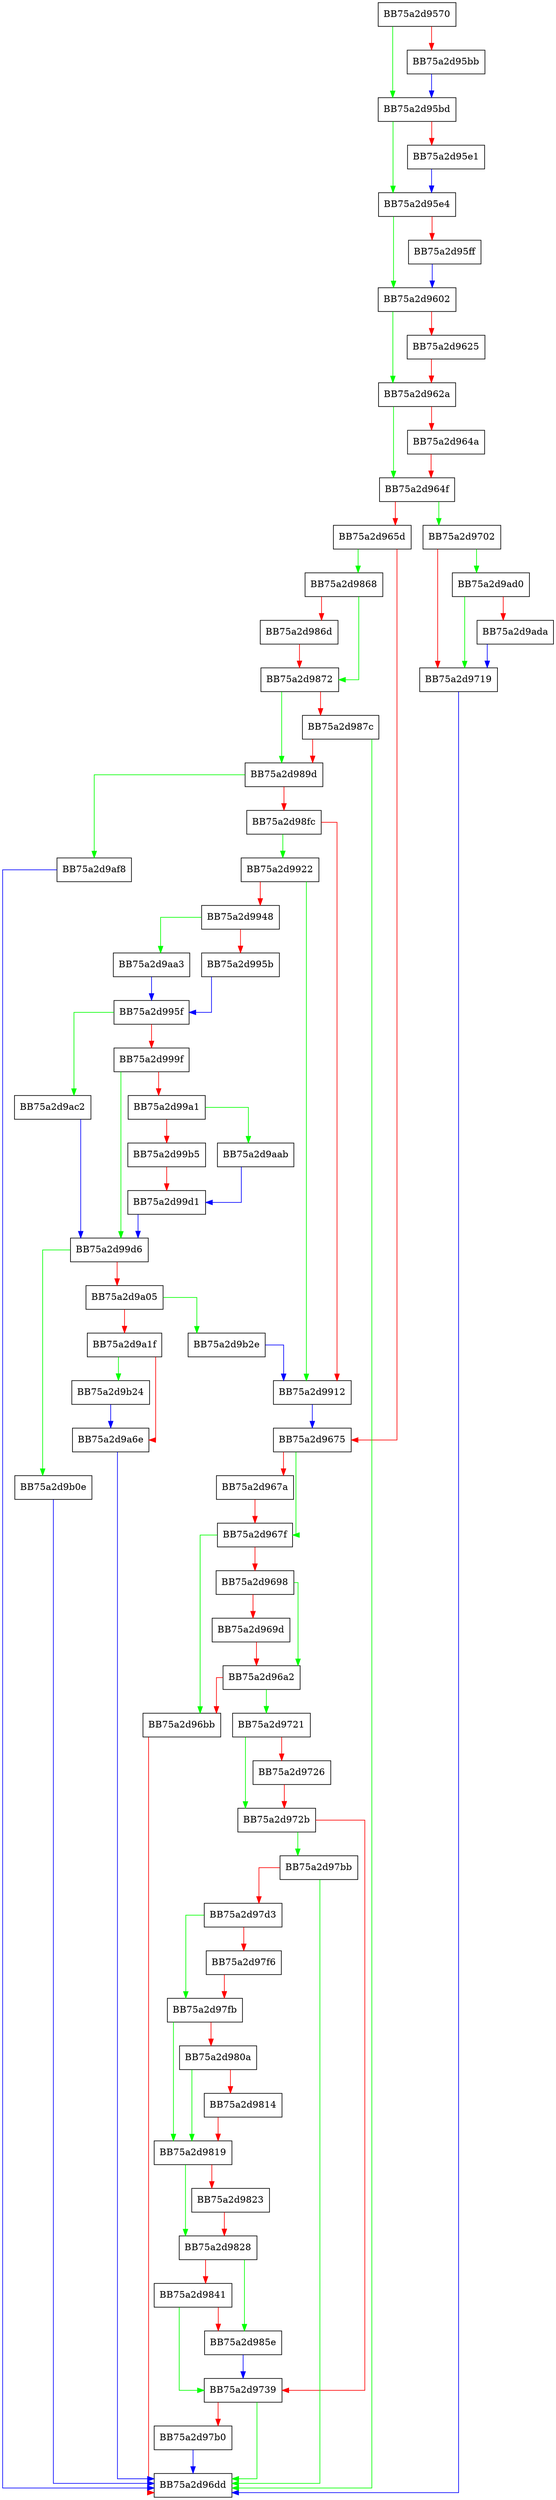 digraph PageWrite {
  node [shape="box"];
  graph [splines=ortho];
  BB75a2d9570 -> BB75a2d95bd [color="green"];
  BB75a2d9570 -> BB75a2d95bb [color="red"];
  BB75a2d95bb -> BB75a2d95bd [color="blue"];
  BB75a2d95bd -> BB75a2d95e4 [color="green"];
  BB75a2d95bd -> BB75a2d95e1 [color="red"];
  BB75a2d95e1 -> BB75a2d95e4 [color="blue"];
  BB75a2d95e4 -> BB75a2d9602 [color="green"];
  BB75a2d95e4 -> BB75a2d95ff [color="red"];
  BB75a2d95ff -> BB75a2d9602 [color="blue"];
  BB75a2d9602 -> BB75a2d962a [color="green"];
  BB75a2d9602 -> BB75a2d9625 [color="red"];
  BB75a2d9625 -> BB75a2d962a [color="red"];
  BB75a2d962a -> BB75a2d964f [color="green"];
  BB75a2d962a -> BB75a2d964a [color="red"];
  BB75a2d964a -> BB75a2d964f [color="red"];
  BB75a2d964f -> BB75a2d9702 [color="green"];
  BB75a2d964f -> BB75a2d965d [color="red"];
  BB75a2d965d -> BB75a2d9868 [color="green"];
  BB75a2d965d -> BB75a2d9675 [color="red"];
  BB75a2d9675 -> BB75a2d967f [color="green"];
  BB75a2d9675 -> BB75a2d967a [color="red"];
  BB75a2d967a -> BB75a2d967f [color="red"];
  BB75a2d967f -> BB75a2d96bb [color="green"];
  BB75a2d967f -> BB75a2d9698 [color="red"];
  BB75a2d9698 -> BB75a2d96a2 [color="green"];
  BB75a2d9698 -> BB75a2d969d [color="red"];
  BB75a2d969d -> BB75a2d96a2 [color="red"];
  BB75a2d96a2 -> BB75a2d9721 [color="green"];
  BB75a2d96a2 -> BB75a2d96bb [color="red"];
  BB75a2d96bb -> BB75a2d96dd [color="red"];
  BB75a2d9702 -> BB75a2d9ad0 [color="green"];
  BB75a2d9702 -> BB75a2d9719 [color="red"];
  BB75a2d9719 -> BB75a2d96dd [color="blue"];
  BB75a2d9721 -> BB75a2d972b [color="green"];
  BB75a2d9721 -> BB75a2d9726 [color="red"];
  BB75a2d9726 -> BB75a2d972b [color="red"];
  BB75a2d972b -> BB75a2d97bb [color="green"];
  BB75a2d972b -> BB75a2d9739 [color="red"];
  BB75a2d9739 -> BB75a2d96dd [color="green"];
  BB75a2d9739 -> BB75a2d97b0 [color="red"];
  BB75a2d97b0 -> BB75a2d96dd [color="blue"];
  BB75a2d97bb -> BB75a2d96dd [color="green"];
  BB75a2d97bb -> BB75a2d97d3 [color="red"];
  BB75a2d97d3 -> BB75a2d97fb [color="green"];
  BB75a2d97d3 -> BB75a2d97f6 [color="red"];
  BB75a2d97f6 -> BB75a2d97fb [color="red"];
  BB75a2d97fb -> BB75a2d9819 [color="green"];
  BB75a2d97fb -> BB75a2d980a [color="red"];
  BB75a2d980a -> BB75a2d9819 [color="green"];
  BB75a2d980a -> BB75a2d9814 [color="red"];
  BB75a2d9814 -> BB75a2d9819 [color="red"];
  BB75a2d9819 -> BB75a2d9828 [color="green"];
  BB75a2d9819 -> BB75a2d9823 [color="red"];
  BB75a2d9823 -> BB75a2d9828 [color="red"];
  BB75a2d9828 -> BB75a2d985e [color="green"];
  BB75a2d9828 -> BB75a2d9841 [color="red"];
  BB75a2d9841 -> BB75a2d9739 [color="green"];
  BB75a2d9841 -> BB75a2d985e [color="red"];
  BB75a2d985e -> BB75a2d9739 [color="blue"];
  BB75a2d9868 -> BB75a2d9872 [color="green"];
  BB75a2d9868 -> BB75a2d986d [color="red"];
  BB75a2d986d -> BB75a2d9872 [color="red"];
  BB75a2d9872 -> BB75a2d989d [color="green"];
  BB75a2d9872 -> BB75a2d987c [color="red"];
  BB75a2d987c -> BB75a2d96dd [color="green"];
  BB75a2d987c -> BB75a2d989d [color="red"];
  BB75a2d989d -> BB75a2d9af8 [color="green"];
  BB75a2d989d -> BB75a2d98fc [color="red"];
  BB75a2d98fc -> BB75a2d9922 [color="green"];
  BB75a2d98fc -> BB75a2d9912 [color="red"];
  BB75a2d9912 -> BB75a2d9675 [color="blue"];
  BB75a2d9922 -> BB75a2d9912 [color="green"];
  BB75a2d9922 -> BB75a2d9948 [color="red"];
  BB75a2d9948 -> BB75a2d9aa3 [color="green"];
  BB75a2d9948 -> BB75a2d995b [color="red"];
  BB75a2d995b -> BB75a2d995f [color="blue"];
  BB75a2d995f -> BB75a2d9ac2 [color="green"];
  BB75a2d995f -> BB75a2d999f [color="red"];
  BB75a2d999f -> BB75a2d99d6 [color="green"];
  BB75a2d999f -> BB75a2d99a1 [color="red"];
  BB75a2d99a1 -> BB75a2d9aab [color="green"];
  BB75a2d99a1 -> BB75a2d99b5 [color="red"];
  BB75a2d99b5 -> BB75a2d99d1 [color="red"];
  BB75a2d99d1 -> BB75a2d99d6 [color="blue"];
  BB75a2d99d6 -> BB75a2d9b0e [color="green"];
  BB75a2d99d6 -> BB75a2d9a05 [color="red"];
  BB75a2d9a05 -> BB75a2d9b2e [color="green"];
  BB75a2d9a05 -> BB75a2d9a1f [color="red"];
  BB75a2d9a1f -> BB75a2d9b24 [color="green"];
  BB75a2d9a1f -> BB75a2d9a6e [color="red"];
  BB75a2d9a6e -> BB75a2d96dd [color="blue"];
  BB75a2d9aa3 -> BB75a2d995f [color="blue"];
  BB75a2d9aab -> BB75a2d99d1 [color="blue"];
  BB75a2d9ac2 -> BB75a2d99d6 [color="blue"];
  BB75a2d9ad0 -> BB75a2d9719 [color="green"];
  BB75a2d9ad0 -> BB75a2d9ada [color="red"];
  BB75a2d9ada -> BB75a2d9719 [color="blue"];
  BB75a2d9af8 -> BB75a2d96dd [color="blue"];
  BB75a2d9b0e -> BB75a2d96dd [color="blue"];
  BB75a2d9b24 -> BB75a2d9a6e [color="blue"];
  BB75a2d9b2e -> BB75a2d9912 [color="blue"];
}